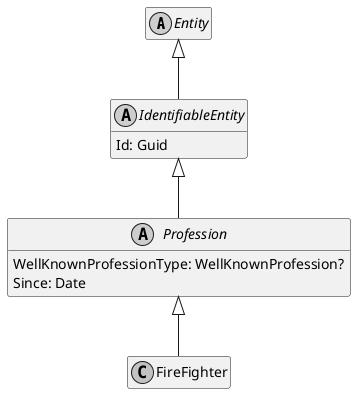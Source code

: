 ﻿@startuml
skinparam monochrome true
hide empty members

abstract class Entity {
}

Entity <|-- IdentifiableEntity

abstract class IdentifiableEntity {
    Id: Guid
}

IdentifiableEntity <|-- Profession

abstract class Profession {
    WellKnownProfessionType: WellKnownProfession?
    Since: Date
}

Profession <|-- FireFighter

class FireFighter {
}

@enduml
